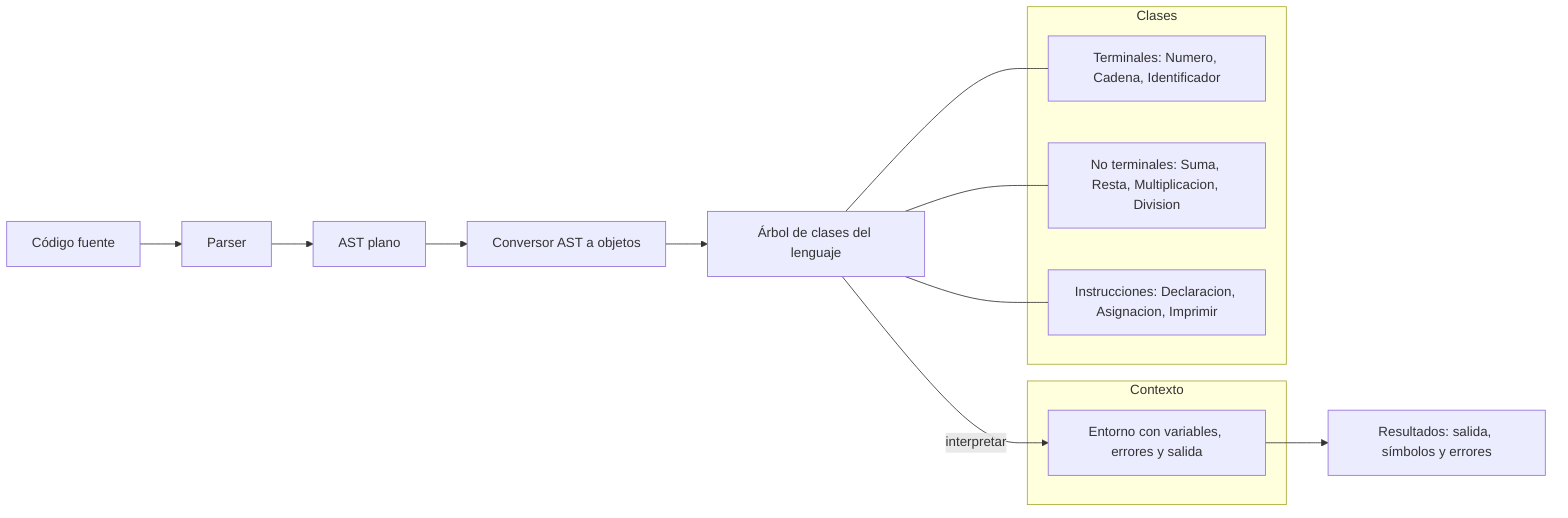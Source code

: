 flowchart LR
  A[Código fuente] --> B[Parser]
  B --> C[AST plano]
  C --> D[Conversor AST a objetos]
  D --> E[Árbol de clases del lenguaje]

  subgraph Contexto
    F[Entorno con variables, errores y salida]
  end

  E -->|interpretar| F
  F --> H[Resultados: salida, símbolos y errores]

  subgraph Clases
    X1[Terminales: Numero, Cadena, Identificador]
    X2[No terminales: Suma, Resta, Multiplicacion, Division]
    X3[Instrucciones: Declaracion, Asignacion, Imprimir]
  end

  E --- X1
  E --- X2
  E --- X3